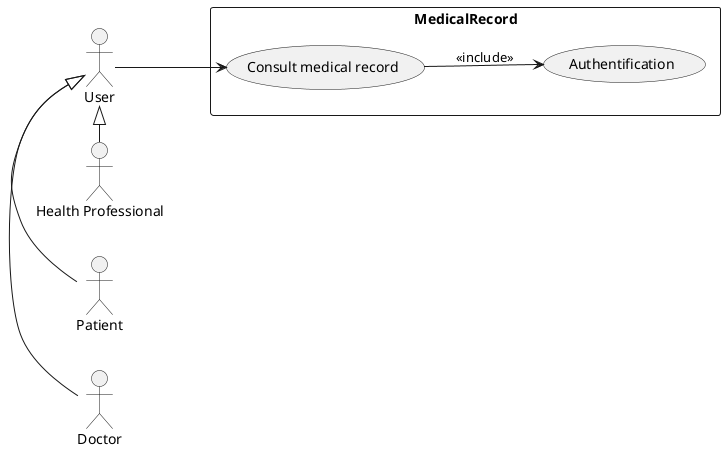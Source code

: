 @startuml MedicalRecordUsecase 

left to right direction
actor "Doctor" as Doctor
actor "Patient" as Patient
actor "Health Professional" as proHealth
actor "User" as user

rectangle MedicalRecord {
  usecase "Consult medical record" as consultMedicalRecord
  usecase "Authentification" as authentification   
}

user <|- Doctor
user <|- Patient
user <|- proHealth

user --> consultMedicalRecord
consultMedicalRecord --> authentification: <<include>>

@enduml

@startuml DoctorUsecase

left to right direction

actor "Doctor" as Doctor
actor "User" as user

rectangle DoctorUsecase {
  usecase "Consult medical record" as consultMedicalRecord
  usecase "Modify medical record" as modifyMedicalRecord
  usecase "Cancel modification to medical record" as cancelModification
  usecase "Archive Modification to medical record" as archiveModif
  usecase "Save modifications to medical record" as saveModif  
}

user <|- Doctor
user --> consultMedicalRecord

consultMedicalRecord <-- modifyMedicalRecord: <<extends>>
consultMedicalRecord <-- cancelModification: <<extends>>
modifyMedicalRecord --> archiveModif: <<include>>
modifyMedicalRecord --> saveModif: <<include>>

@enduml

@startuml PatientUsecase

left to right direction
actor "User" as user
actor "Patient" as Patient

rectangle PatientUsecase {
  usecase "Consult medical record" as consultMedicalRecord
  usecase "Modify contact information" as modifyContactInfo  
}

user <|- Patient
user --> consultMedicalRecord
consultMedicalRecord <-- modifyContactInfo: <<extends>>

@enduml


@startuml RAMQUsecase

left to right direction
actor "RAMQ" as ramq

rectangle RAMQUsecase {
  usecase "Create medical record" as createMedicalRecord
  usecase "Reconstruct medical record" as reconstructMedicalRecord
}

ramq --> createMedicalRecord
createMedicalRecord <-- reconstructMedicalRecord: <<extends>>

@enduml